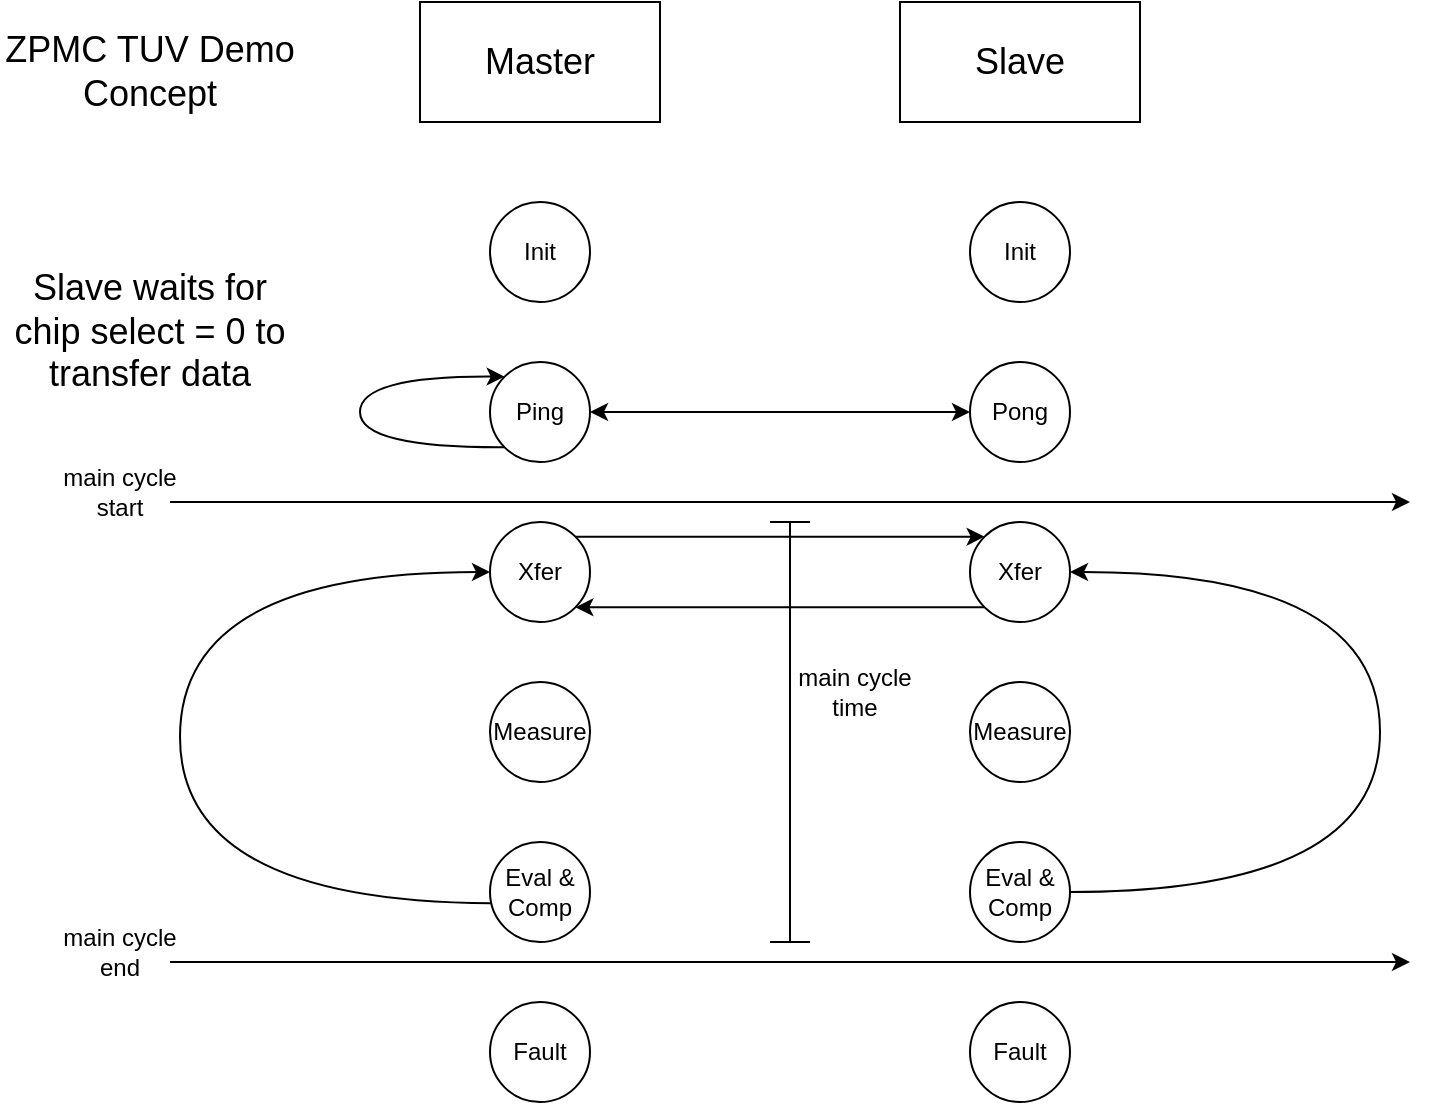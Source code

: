 <mxfile>
    <diagram id="4GZtYXOBbYXY78YTvBsQ" name="Page-1">
        <mxGraphModel dx="1551" dy="739" grid="1" gridSize="10" guides="1" tooltips="1" connect="1" arrows="1" fold="1" page="1" pageScale="1" pageWidth="850" pageHeight="1100" math="0" shadow="0">
            <root>
                <mxCell id="0"/>
                <mxCell id="1" parent="0"/>
                <mxCell id="2" value="&lt;font style=&quot;font-size: 18px;&quot;&gt;Master&lt;/font&gt;" style="rounded=0;whiteSpace=wrap;html=1;" parent="1" vertex="1">
                    <mxGeometry x="240" y="20" width="120" height="60" as="geometry"/>
                </mxCell>
                <mxCell id="3" value="&lt;font style=&quot;font-size: 18px;&quot;&gt;Slave&lt;/font&gt;" style="rounded=0;whiteSpace=wrap;html=1;" parent="1" vertex="1">
                    <mxGeometry x="480" y="20" width="120" height="60" as="geometry"/>
                </mxCell>
                <mxCell id="4" value="Init" style="ellipse;whiteSpace=wrap;html=1;aspect=fixed;" parent="1" vertex="1">
                    <mxGeometry x="275" y="120" width="50" height="50" as="geometry"/>
                </mxCell>
                <mxCell id="6" value="&lt;font style=&quot;font-size: 18px;&quot;&gt;ZPMC TUV Demo Concept&lt;/font&gt;" style="text;html=1;align=center;verticalAlign=middle;whiteSpace=wrap;rounded=0;" parent="1" vertex="1">
                    <mxGeometry x="30" y="20" width="150" height="70" as="geometry"/>
                </mxCell>
                <mxCell id="17" value="Ping" style="ellipse;whiteSpace=wrap;html=1;aspect=fixed;" parent="1" vertex="1">
                    <mxGeometry x="275" y="200" width="50" height="50" as="geometry"/>
                </mxCell>
                <mxCell id="22" value="" style="curved=1;endArrow=classic;html=1;entryX=0;entryY=0;entryDx=0;entryDy=0;exitX=0;exitY=1;exitDx=0;exitDy=0;" parent="1" source="17" target="17" edge="1">
                    <mxGeometry width="50" height="50" relative="1" as="geometry">
                        <mxPoint x="140" y="250" as="sourcePoint"/>
                        <mxPoint x="190" y="200" as="targetPoint"/>
                        <Array as="points">
                            <mxPoint x="210" y="243"/>
                            <mxPoint x="210" y="207"/>
                        </Array>
                    </mxGeometry>
                </mxCell>
                <mxCell id="24" value="Init" style="ellipse;whiteSpace=wrap;html=1;aspect=fixed;" parent="1" vertex="1">
                    <mxGeometry x="515" y="120" width="50" height="50" as="geometry"/>
                </mxCell>
                <mxCell id="25" value="Pong" style="ellipse;whiteSpace=wrap;html=1;aspect=fixed;" parent="1" vertex="1">
                    <mxGeometry x="515" y="200" width="50" height="50" as="geometry"/>
                </mxCell>
                <mxCell id="45" value="" style="endArrow=classic;startArrow=classic;html=1;exitX=1;exitY=0.5;exitDx=0;exitDy=0;entryX=0;entryY=0.5;entryDx=0;entryDy=0;" parent="1" source="17" target="25" edge="1">
                    <mxGeometry width="50" height="50" relative="1" as="geometry">
                        <mxPoint x="430" y="340" as="sourcePoint"/>
                        <mxPoint x="480" y="290" as="targetPoint"/>
                    </mxGeometry>
                </mxCell>
                <mxCell id="46" value="&lt;font style=&quot;font-size: 18px;&quot;&gt;Slave waits for chip select = 0 to transfer data&lt;/font&gt;" style="text;html=1;align=center;verticalAlign=middle;whiteSpace=wrap;rounded=0;" parent="1" vertex="1">
                    <mxGeometry x="30" y="150" width="150" height="70" as="geometry"/>
                </mxCell>
                <mxCell id="47" value="Measure" style="ellipse;whiteSpace=wrap;html=1;aspect=fixed;" parent="1" vertex="1">
                    <mxGeometry x="275" y="360" width="50" height="50" as="geometry"/>
                </mxCell>
                <mxCell id="48" value="Measure" style="ellipse;whiteSpace=wrap;html=1;aspect=fixed;" parent="1" vertex="1">
                    <mxGeometry x="515" y="360" width="50" height="50" as="geometry"/>
                </mxCell>
                <mxCell id="53" value="Eval &amp;amp;&lt;div&gt;Comp&lt;/div&gt;" style="ellipse;whiteSpace=wrap;html=1;aspect=fixed;" parent="1" vertex="1">
                    <mxGeometry x="275" y="440" width="50" height="50" as="geometry"/>
                </mxCell>
                <mxCell id="54" value="&lt;span style=&quot;color: rgb(0, 0, 0);&quot;&gt;Eval &amp;amp;&lt;/span&gt;&lt;div&gt;Comp&lt;/div&gt;" style="ellipse;whiteSpace=wrap;html=1;aspect=fixed;" parent="1" vertex="1">
                    <mxGeometry x="515" y="440" width="50" height="50" as="geometry"/>
                </mxCell>
                <mxCell id="71" value="Xfer" style="ellipse;whiteSpace=wrap;html=1;aspect=fixed;" parent="1" vertex="1">
                    <mxGeometry x="275" y="280" width="50" height="50" as="geometry"/>
                </mxCell>
                <mxCell id="72" value="&lt;span style=&quot;color: rgb(0, 0, 0);&quot;&gt;Xfer&lt;/span&gt;" style="ellipse;whiteSpace=wrap;html=1;aspect=fixed;" parent="1" vertex="1">
                    <mxGeometry x="515" y="280" width="50" height="50" as="geometry"/>
                </mxCell>
                <mxCell id="73" value="" style="endArrow=classic;html=1;exitX=1;exitY=0;exitDx=0;exitDy=0;entryX=0;entryY=0;entryDx=0;entryDy=0;" parent="1" source="71" target="72" edge="1">
                    <mxGeometry width="50" height="50" relative="1" as="geometry">
                        <mxPoint x="400" y="340" as="sourcePoint"/>
                        <mxPoint x="450" y="290" as="targetPoint"/>
                    </mxGeometry>
                </mxCell>
                <mxCell id="74" value="" style="endArrow=classic;html=1;exitX=0;exitY=1;exitDx=0;exitDy=0;entryX=1;entryY=1;entryDx=0;entryDy=0;" parent="1" source="72" target="71" edge="1">
                    <mxGeometry width="50" height="50" relative="1" as="geometry">
                        <mxPoint x="527" y="350" as="sourcePoint"/>
                        <mxPoint x="323" y="350" as="targetPoint"/>
                    </mxGeometry>
                </mxCell>
                <mxCell id="86" value="" style="curved=1;endArrow=classic;html=1;exitX=0.017;exitY=0.612;exitDx=0;exitDy=0;exitPerimeter=0;entryX=0;entryY=0.5;entryDx=0;entryDy=0;" parent="1" source="53" target="71" edge="1">
                    <mxGeometry width="50" height="50" relative="1" as="geometry">
                        <mxPoint x="275.0" y="545.0" as="sourcePoint"/>
                        <mxPoint x="250" y="320" as="targetPoint"/>
                        <Array as="points">
                            <mxPoint x="120" y="470"/>
                            <mxPoint x="120" y="305"/>
                        </Array>
                    </mxGeometry>
                </mxCell>
                <mxCell id="90" value="" style="curved=1;endArrow=classic;html=1;exitX=1;exitY=0.5;exitDx=0;exitDy=0;entryX=1;entryY=0.5;entryDx=0;entryDy=0;" parent="1" source="54" target="72" edge="1">
                    <mxGeometry width="50" height="50" relative="1" as="geometry">
                        <mxPoint x="565.0" y="545.0" as="sourcePoint"/>
                        <mxPoint x="600" y="330" as="targetPoint"/>
                        <Array as="points">
                            <mxPoint x="720" y="465"/>
                            <mxPoint x="720" y="305"/>
                        </Array>
                    </mxGeometry>
                </mxCell>
                <mxCell id="111" value="" style="shape=crossbar;whiteSpace=wrap;html=1;rounded=1;direction=south;" parent="1" vertex="1">
                    <mxGeometry x="415" y="280" width="20" height="210" as="geometry"/>
                </mxCell>
                <mxCell id="113" value="main cycle time" style="text;html=1;align=center;verticalAlign=middle;whiteSpace=wrap;rounded=0;" parent="1" vertex="1">
                    <mxGeometry x="425" y="350" width="65" height="30" as="geometry"/>
                </mxCell>
                <mxCell id="114" value="Fault" style="ellipse;whiteSpace=wrap;html=1;aspect=fixed;" parent="1" vertex="1">
                    <mxGeometry x="275" y="520" width="50" height="50" as="geometry"/>
                </mxCell>
                <mxCell id="115" value="Fault" style="ellipse;whiteSpace=wrap;html=1;aspect=fixed;" parent="1" vertex="1">
                    <mxGeometry x="515" y="520" width="50" height="50" as="geometry"/>
                </mxCell>
                <mxCell id="118" value="" style="edgeStyle=none;orthogonalLoop=1;jettySize=auto;html=1;" edge="1" parent="1">
                    <mxGeometry width="80" relative="1" as="geometry">
                        <mxPoint x="115" y="270" as="sourcePoint"/>
                        <mxPoint x="735" y="270" as="targetPoint"/>
                        <Array as="points"/>
                    </mxGeometry>
                </mxCell>
                <mxCell id="119" value="" style="edgeStyle=none;orthogonalLoop=1;jettySize=auto;html=1;" edge="1" parent="1">
                    <mxGeometry width="80" relative="1" as="geometry">
                        <mxPoint x="115" y="500" as="sourcePoint"/>
                        <mxPoint x="735" y="500" as="targetPoint"/>
                        <Array as="points"/>
                    </mxGeometry>
                </mxCell>
                <mxCell id="120" value="main cycle start" style="text;strokeColor=none;align=center;fillColor=none;html=1;verticalAlign=middle;whiteSpace=wrap;rounded=0;" vertex="1" parent="1">
                    <mxGeometry x="60" y="250" width="60" height="30" as="geometry"/>
                </mxCell>
                <mxCell id="121" value="main cycle end" style="text;strokeColor=none;align=center;fillColor=none;html=1;verticalAlign=middle;whiteSpace=wrap;rounded=0;" vertex="1" parent="1">
                    <mxGeometry x="60" y="480" width="60" height="30" as="geometry"/>
                </mxCell>
            </root>
        </mxGraphModel>
    </diagram>
</mxfile>